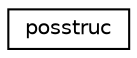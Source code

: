 digraph "Graphical Class Hierarchy"
{
 // INTERACTIVE_SVG=YES
  edge [fontname="Helvetica",fontsize="10",labelfontname="Helvetica",labelfontsize="10"];
  node [fontname="Helvetica",fontsize="10",shape=record];
  rankdir="LR";
  Node0 [label="posstruc",height=0.2,width=0.4,color="black", fillcolor="white", style="filled",URL="$structposstruc.html"];
}
